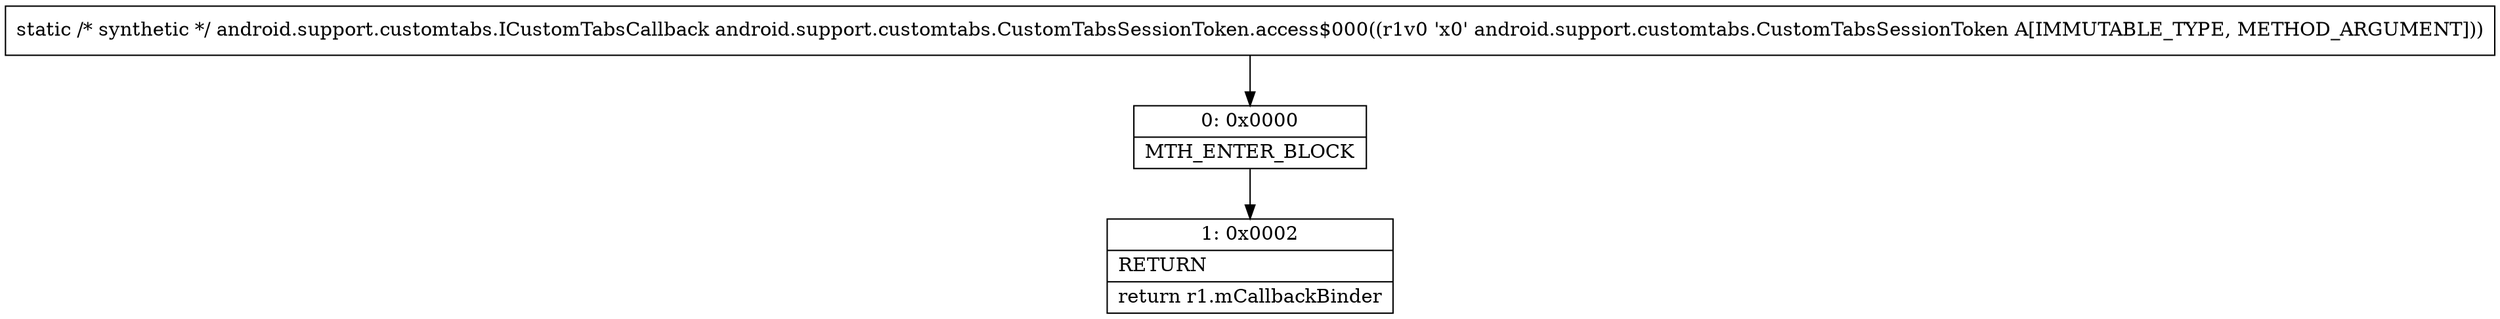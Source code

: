 digraph "CFG forandroid.support.customtabs.CustomTabsSessionToken.access$000(Landroid\/support\/customtabs\/CustomTabsSessionToken;)Landroid\/support\/customtabs\/ICustomTabsCallback;" {
Node_0 [shape=record,label="{0\:\ 0x0000|MTH_ENTER_BLOCK\l}"];
Node_1 [shape=record,label="{1\:\ 0x0002|RETURN\l|return r1.mCallbackBinder\l}"];
MethodNode[shape=record,label="{static \/* synthetic *\/ android.support.customtabs.ICustomTabsCallback android.support.customtabs.CustomTabsSessionToken.access$000((r1v0 'x0' android.support.customtabs.CustomTabsSessionToken A[IMMUTABLE_TYPE, METHOD_ARGUMENT])) }"];
MethodNode -> Node_0;
Node_0 -> Node_1;
}

